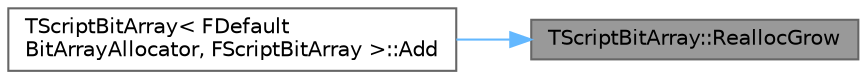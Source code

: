 digraph "TScriptBitArray::ReallocGrow"
{
 // INTERACTIVE_SVG=YES
 // LATEX_PDF_SIZE
  bgcolor="transparent";
  edge [fontname=Helvetica,fontsize=10,labelfontname=Helvetica,labelfontsize=10];
  node [fontname=Helvetica,fontsize=10,shape=box,height=0.2,width=0.4];
  rankdir="RL";
  Node1 [id="Node000001",label="TScriptBitArray::ReallocGrow",height=0.2,width=0.4,color="gray40", fillcolor="grey60", style="filled", fontcolor="black",tooltip=" "];
  Node1 -> Node2 [id="edge1_Node000001_Node000002",dir="back",color="steelblue1",style="solid",tooltip=" "];
  Node2 [id="Node000002",label="TScriptBitArray\< FDefault\lBitArrayAllocator, FScriptBitArray \>::Add",height=0.2,width=0.4,color="grey40", fillcolor="white", style="filled",URL="$dd/dcf/classTScriptBitArray.html#a4d3eee7084117d118c56e74c76f9c443",tooltip=" "];
}
